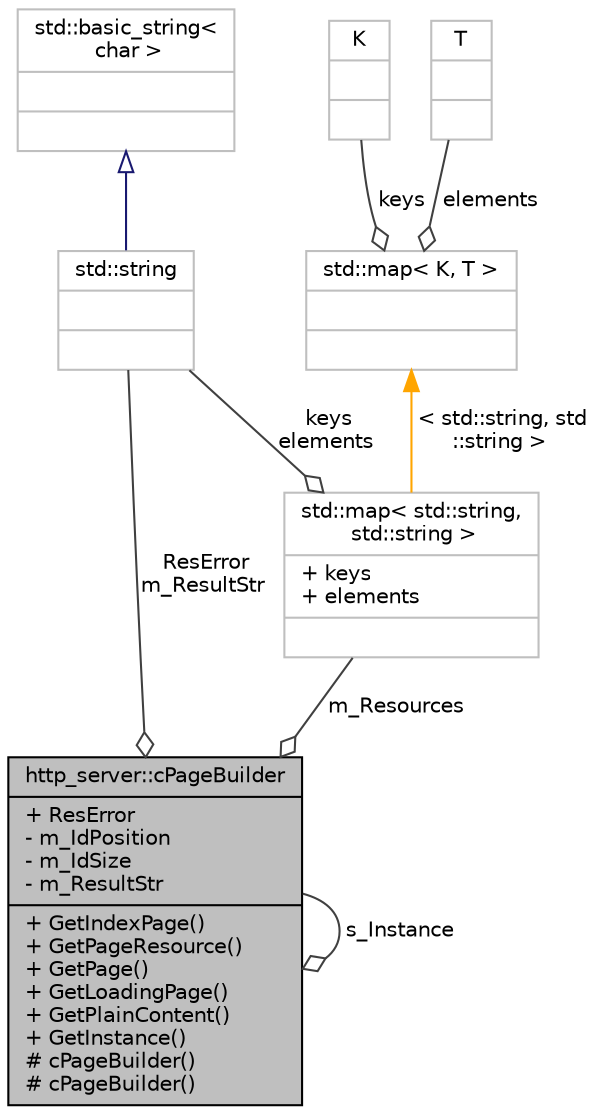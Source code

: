 digraph G
{
  edge [fontname="Helvetica",fontsize="10",labelfontname="Helvetica",labelfontsize="10"];
  node [fontname="Helvetica",fontsize="10",shape=record];
  Node1 [label="{http_server::cPageBuilder\n|+ ResError\l- m_IdPosition\l- m_IdSize\l- m_ResultStr\l|+ GetIndexPage()\l+ GetPageResource()\l+ GetPage()\l+ GetLoadingPage()\l+ GetPlainContent()\l+ GetInstance()\l# cPageBuilder()\l# cPageBuilder()\l}",height=0.2,width=0.4,color="black", fillcolor="grey75", style="filled" fontcolor="black"];
  Node1 -> Node1 [color="grey25",fontsize="10",style="solid",label=" s_Instance" ,arrowhead="odiamond"];
  Node2 -> Node1 [color="grey25",fontsize="10",style="solid",label=" m_Resources" ,arrowhead="odiamond"];
  Node2 [label="{std::map\< std::string,\l std::string \>\n|+ keys\l+ elements\l|}",height=0.2,width=0.4,color="grey75", fillcolor="white", style="filled"];
  Node3 -> Node2 [color="grey25",fontsize="10",style="solid",label=" keys\nelements" ,arrowhead="odiamond"];
  Node3 [label="{std::string\n||}",height=0.2,width=0.4,color="grey75", fillcolor="white", style="filled",tooltip="STL class."];
  Node4 -> Node3 [dir="back",color="midnightblue",fontsize="10",style="solid",arrowtail="onormal"];
  Node4 [label="{std::basic_string\<\l char \>\n||}",height=0.2,width=0.4,color="grey75", fillcolor="white", style="filled",tooltip="STL class."];
  Node5 -> Node2 [dir="back",color="orange",fontsize="10",style="solid",label=" \< std::string, std\l::string \>" ];
  Node5 [label="{std::map\< K, T \>\n||}",height=0.2,width=0.4,color="grey75", fillcolor="white", style="filled",tooltip="STL class."];
  Node6 -> Node5 [color="grey25",fontsize="10",style="solid",label=" keys" ,arrowhead="odiamond"];
  Node6 [label="{K\n||}",height=0.2,width=0.4,color="grey75", fillcolor="white", style="filled"];
  Node7 -> Node5 [color="grey25",fontsize="10",style="solid",label=" elements" ,arrowhead="odiamond"];
  Node7 [label="{T\n||}",height=0.2,width=0.4,color="grey75", fillcolor="white", style="filled"];
  Node3 -> Node1 [color="grey25",fontsize="10",style="solid",label=" ResError\nm_ResultStr" ,arrowhead="odiamond"];
}
